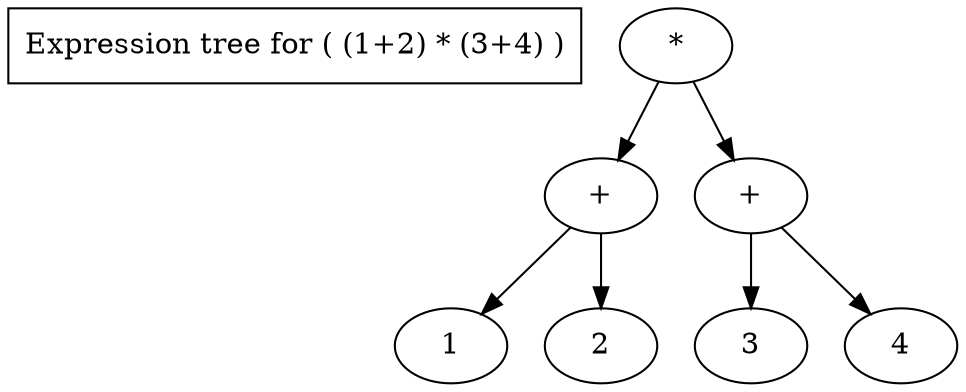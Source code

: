 digraph {
list [label="Expression tree for ( (1+2) * (3+4) )", shape=box];
r [label="*"];
f [label="+"];
t [label="+"];

ff [label="1"];
ft [label="2"];

tf [label="3"];
tt [label="4"];

r -> f ;
r -> t ;

f -> ff ;
f -> ft ;

t -> tf ;
t -> tt ;
}
